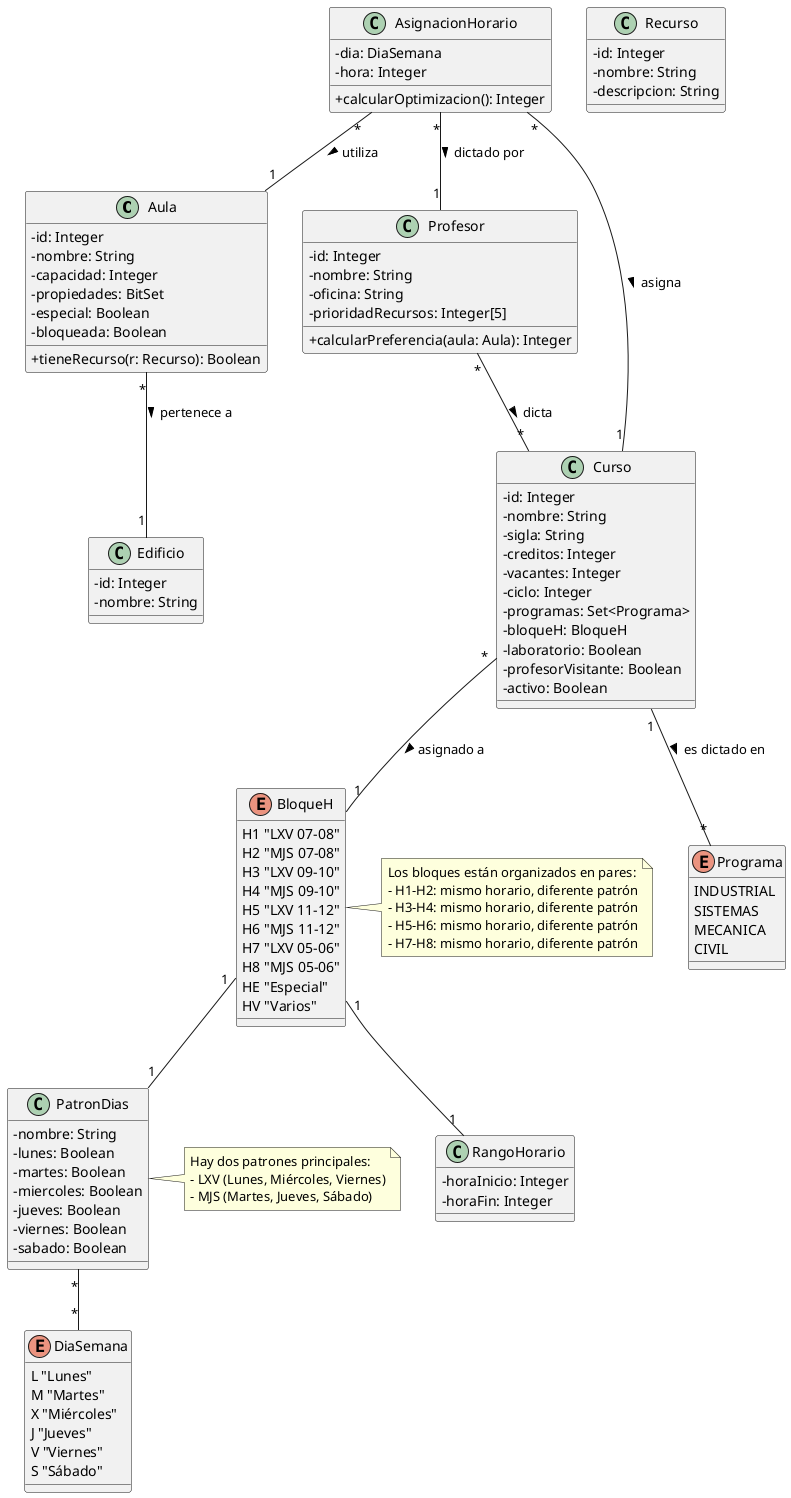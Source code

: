 @startuml
skinparam classAttributeIconSize 0

class Aula {
  -id: Integer
  -nombre: String
  -capacidad: Integer
  -propiedades: BitSet
  -especial: Boolean
  -bloqueada: Boolean
  +tieneRecurso(r: Recurso): Boolean
}

class Profesor {
  -id: Integer
  -nombre: String
  -oficina: String
  -prioridadRecursos: Integer[5]
  +calcularPreferencia(aula: Aula): Integer
}

class Curso {
  -id: Integer
  -nombre: String
  -sigla: String
  -creditos: Integer
  -vacantes: Integer
  -ciclo: Integer
  -programas: Set<Programa>
  -bloqueH: BloqueH
  -laboratorio: Boolean
  -profesorVisitante: Boolean
  -activo: Boolean
}

enum BloqueH {
  H1 "LXV 07-08"
  H2 "MJS 07-08"
  H3 "LXV 09-10"
  H4 "MJS 09-10"
  H5 "LXV 11-12"
  H6 "MJS 11-12"
  H7 "LXV 05-06"
  H8 "MJS 05-06"
  HE "Especial"
  HV "Varios"
}

class PatronDias {
  -nombre: String
  -lunes: Boolean
  -martes: Boolean
  -miercoles: Boolean
  -jueves: Boolean
  -viernes: Boolean
  -sabado: Boolean
}

class RangoHorario {
  -horaInicio: Integer
  -horaFin: Integer
}

class AsignacionHorario {
  -dia: DiaSemana
  -hora: Integer
  +calcularOptimizacion(): Integer
}

enum DiaSemana {
  L "Lunes"
  M "Martes"
  X "Miércoles"
  J "Jueves"
  V "Viernes"
  S "Sábado"
}

enum Programa {
  INDUSTRIAL
  SISTEMAS
  MECANICA
  CIVIL
}

class Edificio {
  -id: Integer
  -nombre: String
}

class Recurso {
  -id: Integer
  -nombre: String
  -descripcion: String
}

BloqueH "1" -- "1" PatronDias
BloqueH "1" -- "1" RangoHorario
PatronDias "*" -- "*" DiaSemana

Aula "*" -- "1" Edificio: pertenece a >
Curso "1" -- "*" Programa: es dictado en >
Curso "*" -- "1" BloqueH: asignado a >

AsignacionHorario "*" -- "1" Aula: utiliza >
AsignacionHorario "*" -- "1" Curso: asigna >
AsignacionHorario "*" -- "1" Profesor: dictado por >

Profesor "*" -- "*" Curso: dicta >

note right of PatronDias
  Hay dos patrones principales:
  - LXV (Lunes, Miércoles, Viernes)
  - MJS (Martes, Jueves, Sábado)
end note

note right of BloqueH
  Los bloques están organizados en pares:
  - H1-H2: mismo horario, diferente patrón
  - H3-H4: mismo horario, diferente patrón
  - H5-H6: mismo horario, diferente patrón
  - H7-H8: mismo horario, diferente patrón
end note
@enduml